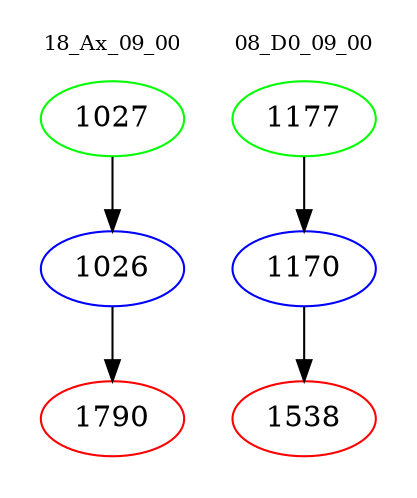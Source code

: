 digraph{
subgraph cluster_0 {
color = white
label = "18_Ax_09_00";
fontsize=10;
T0_1027 [label="1027", color="green"]
T0_1027 -> T0_1026 [color="black"]
T0_1026 [label="1026", color="blue"]
T0_1026 -> T0_1790 [color="black"]
T0_1790 [label="1790", color="red"]
}
subgraph cluster_1 {
color = white
label = "08_D0_09_00";
fontsize=10;
T1_1177 [label="1177", color="green"]
T1_1177 -> T1_1170 [color="black"]
T1_1170 [label="1170", color="blue"]
T1_1170 -> T1_1538 [color="black"]
T1_1538 [label="1538", color="red"]
}
}
